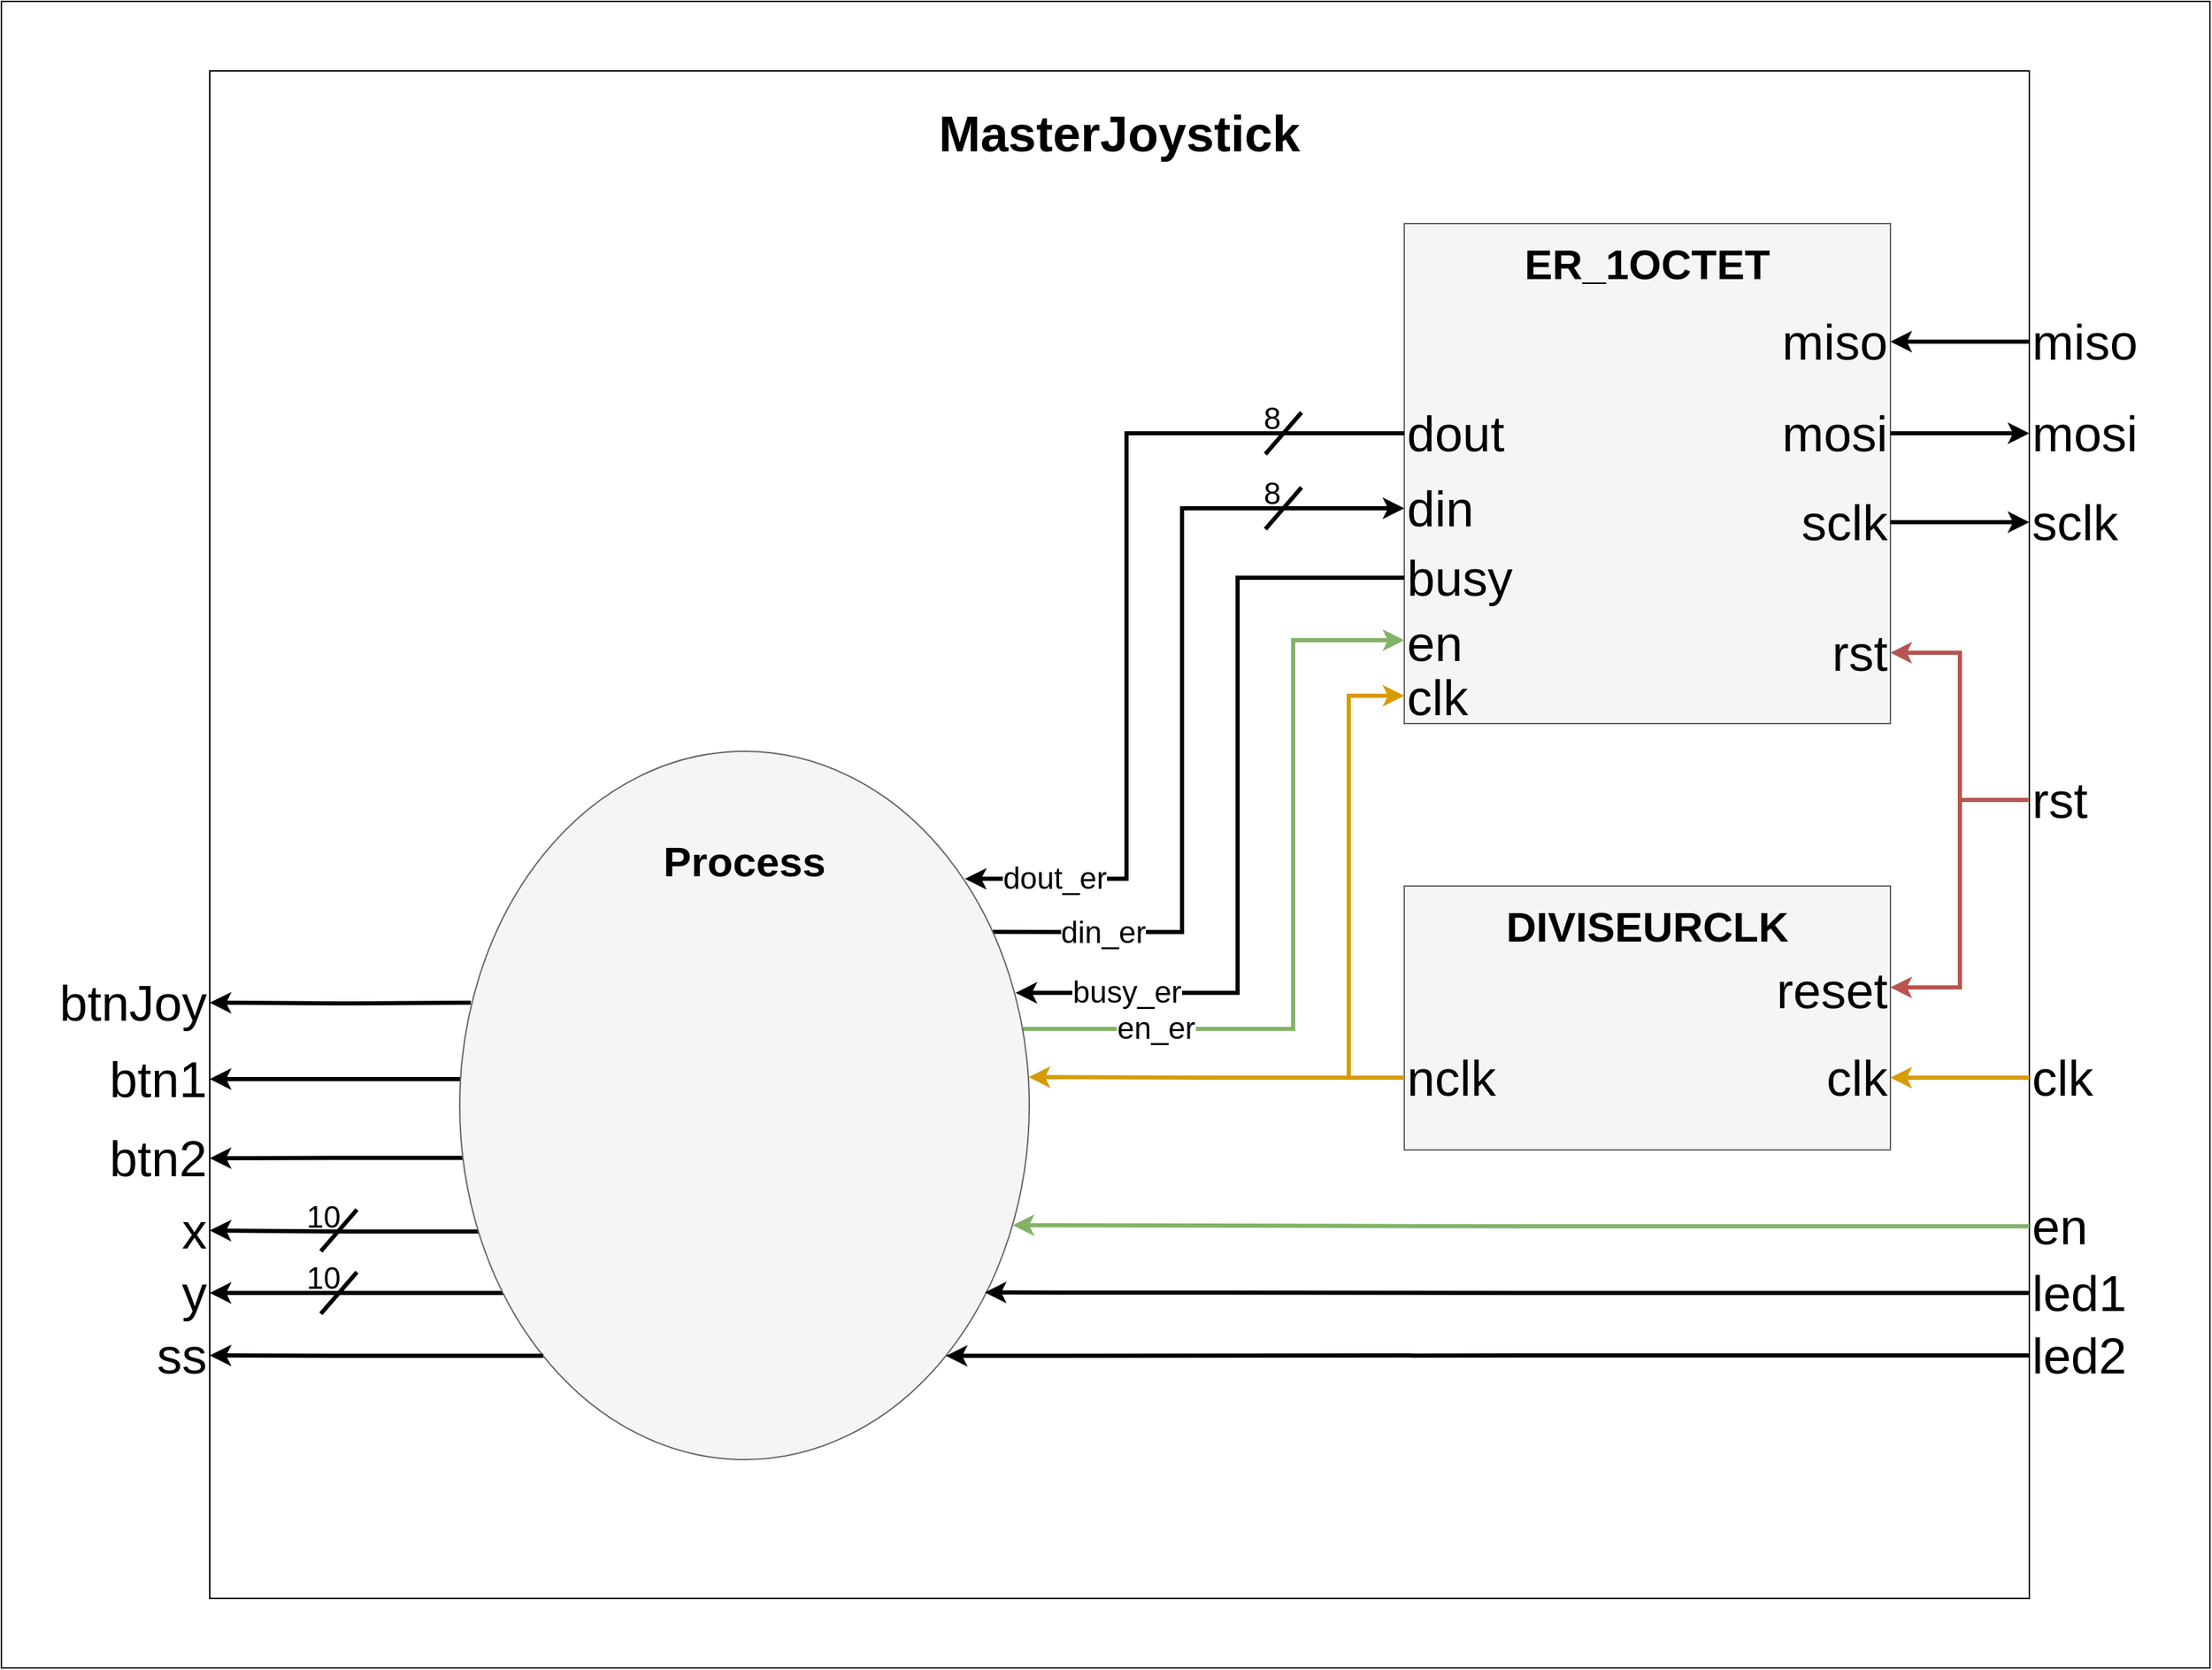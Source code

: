 <mxfile version="15.1.2" type="device"><diagram id="3j46oKGZH7V9-5iDve7l" name="Page-1"><mxGraphModel dx="3374" dy="2516" grid="1" gridSize="10" guides="1" tooltips="1" connect="1" arrows="1" fold="1" page="1" pageScale="1" pageWidth="850" pageHeight="1100" math="0" shadow="0"><root><mxCell id="0"/><mxCell id="1" parent="0"/><mxCell id="YI7Qut-KXrz667JUdll_-68" value="" style="rounded=0;whiteSpace=wrap;html=1;fontSize=15;align=right;verticalAlign=bottom;" vertex="1" parent="1"><mxGeometry x="-610" y="-50" width="1590" height="1200" as="geometry"/></mxCell><mxCell id="YI7Qut-KXrz667JUdll_-2" value="" style="rounded=0;whiteSpace=wrap;html=1;" vertex="1" parent="1"><mxGeometry x="-460" width="1310" height="1100" as="geometry"/></mxCell><mxCell id="YI7Qut-KXrz667JUdll_-4" value="&lt;b&gt;&lt;font style=&quot;font-size: 36px&quot;&gt;MasterJoystick&lt;/font&gt;&lt;/b&gt;" style="text;html=1;strokeColor=none;fillColor=none;align=center;verticalAlign=middle;whiteSpace=wrap;rounded=0;" vertex="1" parent="1"><mxGeometry x="10" y="20" width="370" height="50" as="geometry"/></mxCell><mxCell id="YI7Qut-KXrz667JUdll_-5" value="" style="rounded=0;whiteSpace=wrap;html=1;fillColor=#f5f5f5;strokeColor=#666666;fontColor=#333333;" vertex="1" parent="1"><mxGeometry x="400" y="110" width="350" height="360" as="geometry"/></mxCell><mxCell id="YI7Qut-KXrz667JUdll_-6" value="&lt;font size=&quot;1&quot;&gt;&lt;b style=&quot;font-size: 30px&quot;&gt;ER_1OCTET&lt;/b&gt;&lt;/font&gt;" style="text;html=1;strokeColor=none;fillColor=none;align=center;verticalAlign=bottom;whiteSpace=wrap;rounded=0;" vertex="1" parent="1"><mxGeometry x="400" y="110" width="350" height="50" as="geometry"/></mxCell><mxCell id="YI7Qut-KXrz667JUdll_-7" value="" style="rounded=0;whiteSpace=wrap;html=1;fillColor=#f5f5f5;strokeColor=#666666;fontColor=#333333;" vertex="1" parent="1"><mxGeometry x="400" y="587" width="350" height="190" as="geometry"/></mxCell><mxCell id="YI7Qut-KXrz667JUdll_-8" value="&lt;font size=&quot;1&quot;&gt;&lt;b style=&quot;font-size: 30px&quot;&gt;DIVISEURCLK&lt;/b&gt;&lt;/font&gt;" style="text;html=1;strokeColor=none;fillColor=none;align=center;verticalAlign=bottom;whiteSpace=wrap;rounded=0;" vertex="1" parent="1"><mxGeometry x="400" y="587" width="350" height="50" as="geometry"/></mxCell><mxCell id="YI7Qut-KXrz667JUdll_-10" style="edgeStyle=orthogonalEdgeStyle;rounded=0;orthogonalLoop=1;jettySize=auto;html=1;entryX=1;entryY=0.5;entryDx=0;entryDy=0;fontSize=32;fillColor=#f8cecc;strokeColor=#b85450;strokeWidth=3;" edge="1" parent="1" source="YI7Qut-KXrz667JUdll_-9" target="YI7Qut-KXrz667JUdll_-44"><mxGeometry relative="1" as="geometry"><Array as="points"><mxPoint x="800" y="525"/><mxPoint x="800" y="419"/></Array></mxGeometry></mxCell><mxCell id="YI7Qut-KXrz667JUdll_-23" style="edgeStyle=orthogonalEdgeStyle;rounded=0;orthogonalLoop=1;jettySize=auto;html=1;entryX=1;entryY=0.384;entryDx=0;entryDy=0;entryPerimeter=0;fontSize=36;strokeWidth=3;fillColor=#f8cecc;strokeColor=#b85450;" edge="1" parent="1" source="YI7Qut-KXrz667JUdll_-9" target="YI7Qut-KXrz667JUdll_-7"><mxGeometry relative="1" as="geometry"/></mxCell><mxCell id="YI7Qut-KXrz667JUdll_-9" value="&lt;font style=&quot;font-size: 36px;&quot;&gt;rst&lt;/font&gt;" style="text;html=1;strokeColor=none;fillColor=none;align=left;verticalAlign=middle;whiteSpace=wrap;rounded=0;fontSize=36;" vertex="1" parent="1"><mxGeometry x="850" y="510" width="90" height="30" as="geometry"/></mxCell><mxCell id="YI7Qut-KXrz667JUdll_-13" style="edgeStyle=orthogonalEdgeStyle;rounded=0;orthogonalLoop=1;jettySize=auto;html=1;entryX=1;entryY=0.5;entryDx=0;entryDy=0;fontSize=36;strokeWidth=3;fillColor=#ffe6cc;strokeColor=#d79b00;" edge="1" parent="1" source="YI7Qut-KXrz667JUdll_-12"><mxGeometry relative="1" as="geometry"><mxPoint x="750" y="725" as="targetPoint"/></mxGeometry></mxCell><mxCell id="YI7Qut-KXrz667JUdll_-12" value="clk" style="text;html=1;strokeColor=none;fillColor=none;align=left;verticalAlign=middle;whiteSpace=wrap;rounded=0;fontSize=36;" vertex="1" parent="1"><mxGeometry x="850" y="710" width="90" height="30" as="geometry"/></mxCell><mxCell id="YI7Qut-KXrz667JUdll_-16" style="edgeStyle=orthogonalEdgeStyle;rounded=0;orthogonalLoop=1;jettySize=auto;html=1;fontSize=36;strokeWidth=3;fillColor=#ffe6cc;strokeColor=#d79b00;" edge="1" parent="1" source="YI7Qut-KXrz667JUdll_-14"><mxGeometry relative="1" as="geometry"><mxPoint x="400" y="450" as="targetPoint"/><Array as="points"><mxPoint x="360" y="725"/><mxPoint x="360" y="450"/></Array></mxGeometry></mxCell><mxCell id="YI7Qut-KXrz667JUdll_-19" style="edgeStyle=orthogonalEdgeStyle;rounded=0;orthogonalLoop=1;jettySize=auto;html=1;fontSize=36;strokeWidth=3;fillColor=#ffe6cc;strokeColor=#d79b00;entryX=0.999;entryY=0.46;entryDx=0;entryDy=0;entryPerimeter=0;" edge="1" parent="1" source="YI7Qut-KXrz667JUdll_-14" target="YI7Qut-KXrz667JUdll_-17"><mxGeometry relative="1" as="geometry"><mxPoint x="132" y="725" as="targetPoint"/><Array as="points"/></mxGeometry></mxCell><mxCell id="YI7Qut-KXrz667JUdll_-14" value="nclk" style="text;html=1;strokeColor=none;fillColor=none;align=left;verticalAlign=middle;whiteSpace=wrap;rounded=0;fontSize=36;" vertex="1" parent="1"><mxGeometry x="400" y="710" width="90" height="30" as="geometry"/></mxCell><mxCell id="YI7Qut-KXrz667JUdll_-20" style="edgeStyle=orthogonalEdgeStyle;rounded=0;orthogonalLoop=1;jettySize=auto;html=1;fontSize=36;strokeWidth=3;exitX=0.989;exitY=0.392;exitDx=0;exitDy=0;exitPerimeter=0;fillColor=#d5e8d4;strokeColor=#82b366;" edge="1" parent="1" source="YI7Qut-KXrz667JUdll_-17"><mxGeometry relative="1" as="geometry"><mxPoint x="400" y="410" as="targetPoint"/><Array as="points"><mxPoint x="320" y="690"/><mxPoint x="320" y="410"/><mxPoint x="400" y="410"/></Array></mxGeometry></mxCell><mxCell id="YI7Qut-KXrz667JUdll_-72" value="en_er" style="edgeLabel;html=1;align=center;verticalAlign=middle;resizable=0;points=[];fontSize=22;" vertex="1" connectable="0" parent="YI7Qut-KXrz667JUdll_-20"><mxGeometry x="-0.609" relative="1" as="geometry"><mxPoint x="-13" as="offset"/></mxGeometry></mxCell><mxCell id="YI7Qut-KXrz667JUdll_-40" style="edgeStyle=orthogonalEdgeStyle;rounded=0;orthogonalLoop=1;jettySize=auto;html=1;exitX=0.936;exitY=0.255;exitDx=0;exitDy=0;entryX=0;entryY=0.5;entryDx=0;entryDy=0;fontSize=36;strokeWidth=3;exitPerimeter=0;" edge="1" parent="1" source="YI7Qut-KXrz667JUdll_-17" target="YI7Qut-KXrz667JUdll_-38"><mxGeometry relative="1" as="geometry"><Array as="points"><mxPoint x="240" y="620"/><mxPoint x="240" y="315"/></Array></mxGeometry></mxCell><mxCell id="YI7Qut-KXrz667JUdll_-70" value="din_er" style="edgeLabel;html=1;align=center;verticalAlign=middle;resizable=0;points=[];fontSize=22;" vertex="1" connectable="0" parent="YI7Qut-KXrz667JUdll_-40"><mxGeometry x="-0.737" y="-1" relative="1" as="geometry"><mxPoint as="offset"/></mxGeometry></mxCell><mxCell id="YI7Qut-KXrz667JUdll_-52" style="edgeStyle=orthogonalEdgeStyle;rounded=0;orthogonalLoop=1;jettySize=auto;html=1;entryX=1;entryY=0.5;entryDx=0;entryDy=0;fontSize=15;strokeWidth=3;exitX=0.039;exitY=0.678;exitDx=0;exitDy=0;exitPerimeter=0;" edge="1" parent="1" source="YI7Qut-KXrz667JUdll_-17" target="YI7Qut-KXrz667JUdll_-51"><mxGeometry relative="1" as="geometry"/></mxCell><mxCell id="YI7Qut-KXrz667JUdll_-53" style="edgeStyle=orthogonalEdgeStyle;rounded=0;orthogonalLoop=1;jettySize=auto;html=1;entryX=1;entryY=0.5;entryDx=0;entryDy=0;fontSize=15;strokeWidth=3;exitX=0.098;exitY=0.792;exitDx=0;exitDy=0;exitPerimeter=0;" edge="1" parent="1" target="YI7Qut-KXrz667JUdll_-50"><mxGeometry relative="1" as="geometry"><mxPoint x="-239.82" y="878.92" as="sourcePoint"/><Array as="points"><mxPoint x="-240" y="880"/></Array></mxGeometry></mxCell><mxCell id="YI7Qut-KXrz667JUdll_-57" style="edgeStyle=orthogonalEdgeStyle;rounded=0;orthogonalLoop=1;jettySize=auto;html=1;entryX=1;entryY=0.5;entryDx=0;entryDy=0;fontSize=15;strokeWidth=3;exitX=0.005;exitY=0.574;exitDx=0;exitDy=0;exitPerimeter=0;" edge="1" parent="1" source="YI7Qut-KXrz667JUdll_-17" target="YI7Qut-KXrz667JUdll_-54"><mxGeometry relative="1" as="geometry"/></mxCell><mxCell id="YI7Qut-KXrz667JUdll_-58" style="edgeStyle=orthogonalEdgeStyle;rounded=0;orthogonalLoop=1;jettySize=auto;html=1;fontSize=15;strokeWidth=3;" edge="1" parent="1" source="YI7Qut-KXrz667JUdll_-17" target="YI7Qut-KXrz667JUdll_-55"><mxGeometry relative="1" as="geometry"><Array as="points"><mxPoint x="-330" y="726"/><mxPoint x="-330" y="726"/></Array></mxGeometry></mxCell><mxCell id="YI7Qut-KXrz667JUdll_-59" style="edgeStyle=orthogonalEdgeStyle;rounded=0;orthogonalLoop=1;jettySize=auto;html=1;fontSize=15;strokeWidth=3;" edge="1" parent="1" target="YI7Qut-KXrz667JUdll_-56"><mxGeometry relative="1" as="geometry"><mxPoint x="-272" y="671" as="sourcePoint"/></mxGeometry></mxCell><mxCell id="YI7Qut-KXrz667JUdll_-17" value="" style="ellipse;whiteSpace=wrap;html=1;fontSize=36;verticalAlign=bottom;fillColor=#f5f5f5;strokeColor=#666666;fontColor=#333333;" vertex="1" parent="1"><mxGeometry x="-280" y="490" width="410" height="510" as="geometry"/></mxCell><mxCell id="YI7Qut-KXrz667JUdll_-18" value="&lt;font size=&quot;1&quot;&gt;&lt;b style=&quot;font-size: 30px&quot;&gt;Process&lt;/b&gt;&lt;/font&gt;" style="text;html=1;strokeColor=none;fillColor=none;align=center;verticalAlign=bottom;whiteSpace=wrap;rounded=0;" vertex="1" parent="1"><mxGeometry x="-190" y="540" width="230" height="50" as="geometry"/></mxCell><mxCell id="YI7Qut-KXrz667JUdll_-21" value="en" style="text;html=1;strokeColor=none;fillColor=none;align=left;verticalAlign=middle;whiteSpace=wrap;rounded=0;fontSize=36;" vertex="1" parent="1"><mxGeometry x="400" y="397" width="90" height="30" as="geometry"/></mxCell><mxCell id="YI7Qut-KXrz667JUdll_-22" value="clk" style="text;html=1;strokeColor=none;fillColor=none;align=left;verticalAlign=middle;whiteSpace=wrap;rounded=0;fontSize=36;" vertex="1" parent="1"><mxGeometry x="400" y="436" width="90" height="30" as="geometry"/></mxCell><mxCell id="YI7Qut-KXrz667JUdll_-24" value="clk" style="text;html=1;strokeColor=none;fillColor=none;align=right;verticalAlign=middle;whiteSpace=wrap;rounded=0;fontSize=36;" vertex="1" parent="1"><mxGeometry x="660" y="710" width="90" height="30" as="geometry"/></mxCell><mxCell id="YI7Qut-KXrz667JUdll_-25" value="reset" style="text;html=1;strokeColor=none;fillColor=none;align=right;verticalAlign=middle;whiteSpace=wrap;rounded=0;fontSize=36;" vertex="1" parent="1"><mxGeometry x="660" y="647" width="90" height="30" as="geometry"/></mxCell><mxCell id="YI7Qut-KXrz667JUdll_-29" style="edgeStyle=orthogonalEdgeStyle;rounded=0;orthogonalLoop=1;jettySize=auto;html=1;entryX=1;entryY=0.5;entryDx=0;entryDy=0;fontSize=36;strokeWidth=3;" edge="1" parent="1" source="YI7Qut-KXrz667JUdll_-27" target="YI7Qut-KXrz667JUdll_-28"><mxGeometry relative="1" as="geometry"/></mxCell><mxCell id="YI7Qut-KXrz667JUdll_-27" value="miso" style="text;html=1;strokeColor=none;fillColor=none;align=left;verticalAlign=middle;whiteSpace=wrap;rounded=0;fontSize=36;" vertex="1" parent="1"><mxGeometry x="850" y="180" width="90" height="30" as="geometry"/></mxCell><mxCell id="YI7Qut-KXrz667JUdll_-28" value="miso" style="text;html=1;strokeColor=none;fillColor=none;align=right;verticalAlign=middle;whiteSpace=wrap;rounded=0;fontSize=36;" vertex="1" parent="1"><mxGeometry x="660" y="180" width="90" height="30" as="geometry"/></mxCell><mxCell id="YI7Qut-KXrz667JUdll_-32" style="edgeStyle=orthogonalEdgeStyle;rounded=0;orthogonalLoop=1;jettySize=auto;html=1;entryX=0;entryY=0.5;entryDx=0;entryDy=0;fontSize=36;strokeWidth=3;" edge="1" parent="1" source="YI7Qut-KXrz667JUdll_-30" target="YI7Qut-KXrz667JUdll_-31"><mxGeometry relative="1" as="geometry"/></mxCell><mxCell id="YI7Qut-KXrz667JUdll_-30" value="mosi" style="text;html=1;strokeColor=none;fillColor=none;align=right;verticalAlign=middle;whiteSpace=wrap;rounded=0;fontSize=36;" vertex="1" parent="1"><mxGeometry x="660" y="246" width="90" height="30" as="geometry"/></mxCell><mxCell id="YI7Qut-KXrz667JUdll_-31" value="mosi" style="text;html=1;strokeColor=none;fillColor=none;align=left;verticalAlign=middle;whiteSpace=wrap;rounded=0;fontSize=36;" vertex="1" parent="1"><mxGeometry x="850" y="246" width="90" height="30" as="geometry"/></mxCell><mxCell id="YI7Qut-KXrz667JUdll_-35" style="edgeStyle=orthogonalEdgeStyle;rounded=0;orthogonalLoop=1;jettySize=auto;html=1;entryX=0;entryY=0.5;entryDx=0;entryDy=0;fontSize=36;strokeWidth=3;" edge="1" parent="1" source="YI7Qut-KXrz667JUdll_-33" target="YI7Qut-KXrz667JUdll_-34"><mxGeometry relative="1" as="geometry"/></mxCell><mxCell id="YI7Qut-KXrz667JUdll_-33" value="sclk" style="text;html=1;strokeColor=none;fillColor=none;align=right;verticalAlign=middle;whiteSpace=wrap;rounded=0;fontSize=36;" vertex="1" parent="1"><mxGeometry x="660" y="310" width="90" height="30" as="geometry"/></mxCell><mxCell id="YI7Qut-KXrz667JUdll_-34" value="sclk" style="text;html=1;strokeColor=none;fillColor=none;align=left;verticalAlign=middle;whiteSpace=wrap;rounded=0;fontSize=36;" vertex="1" parent="1"><mxGeometry x="850" y="310" width="90" height="30" as="geometry"/></mxCell><mxCell id="YI7Qut-KXrz667JUdll_-37" style="edgeStyle=orthogonalEdgeStyle;rounded=0;orthogonalLoop=1;jettySize=auto;html=1;entryX=0.976;entryY=0.341;entryDx=0;entryDy=0;entryPerimeter=0;fontSize=36;strokeWidth=3;" edge="1" parent="1" source="YI7Qut-KXrz667JUdll_-36" target="YI7Qut-KXrz667JUdll_-17"><mxGeometry relative="1" as="geometry"><Array as="points"><mxPoint x="280" y="365"/><mxPoint x="280" y="664"/></Array></mxGeometry></mxCell><mxCell id="YI7Qut-KXrz667JUdll_-71" value="busy_er" style="edgeLabel;html=1;align=center;verticalAlign=middle;resizable=0;points=[];fontSize=22;" vertex="1" connectable="0" parent="YI7Qut-KXrz667JUdll_-37"><mxGeometry x="0.683" relative="1" as="geometry"><mxPoint x="-12" as="offset"/></mxGeometry></mxCell><mxCell id="YI7Qut-KXrz667JUdll_-36" value="busy" style="text;html=1;strokeColor=none;fillColor=none;align=left;verticalAlign=middle;whiteSpace=wrap;rounded=0;fontSize=36;" vertex="1" parent="1"><mxGeometry x="400" y="350" width="90" height="30" as="geometry"/></mxCell><mxCell id="YI7Qut-KXrz667JUdll_-38" value="din" style="text;html=1;strokeColor=none;fillColor=none;align=left;verticalAlign=middle;whiteSpace=wrap;rounded=0;fontSize=36;" vertex="1" parent="1"><mxGeometry x="400" y="300" width="90" height="30" as="geometry"/></mxCell><mxCell id="YI7Qut-KXrz667JUdll_-41" style="edgeStyle=orthogonalEdgeStyle;rounded=0;orthogonalLoop=1;jettySize=auto;html=1;entryX=0.887;entryY=0.18;entryDx=0;entryDy=0;entryPerimeter=0;fontSize=36;strokeWidth=3;" edge="1" parent="1" source="YI7Qut-KXrz667JUdll_-39" target="YI7Qut-KXrz667JUdll_-17"><mxGeometry relative="1" as="geometry"><Array as="points"><mxPoint x="200" y="261"/><mxPoint x="200" y="582"/></Array></mxGeometry></mxCell><mxCell id="YI7Qut-KXrz667JUdll_-69" value="dout_er" style="edgeLabel;html=1;align=center;verticalAlign=middle;resizable=0;points=[];fontSize=22;" vertex="1" connectable="0" parent="YI7Qut-KXrz667JUdll_-41"><mxGeometry x="0.782" y="1" relative="1" as="geometry"><mxPoint x="-6" y="-1" as="offset"/></mxGeometry></mxCell><mxCell id="YI7Qut-KXrz667JUdll_-39" value="dout" style="text;html=1;strokeColor=none;fillColor=none;align=left;verticalAlign=middle;whiteSpace=wrap;rounded=0;fontSize=36;" vertex="1" parent="1"><mxGeometry x="400" y="246" width="90" height="30" as="geometry"/></mxCell><mxCell id="YI7Qut-KXrz667JUdll_-42" value="" style="endArrow=none;html=1;strokeWidth=3;" edge="1" parent="1"><mxGeometry width="50" height="50" relative="1" as="geometry"><mxPoint x="300" y="330" as="sourcePoint"/><mxPoint x="326" y="300" as="targetPoint"/></mxGeometry></mxCell><mxCell id="YI7Qut-KXrz667JUdll_-43" value="" style="endArrow=none;html=1;strokeWidth=3;fontSize=15;" edge="1" parent="1"><mxGeometry width="50" height="50" relative="1" as="geometry"><mxPoint x="300" y="276" as="sourcePoint"/><mxPoint x="326" y="246" as="targetPoint"/></mxGeometry></mxCell><mxCell id="YI7Qut-KXrz667JUdll_-44" value="&lt;font style=&quot;font-size: 36px;&quot;&gt;rst&lt;/font&gt;" style="text;html=1;strokeColor=none;fillColor=none;align=right;verticalAlign=middle;whiteSpace=wrap;rounded=0;fontSize=36;" vertex="1" parent="1"><mxGeometry x="660" y="404" width="90" height="30" as="geometry"/></mxCell><mxCell id="YI7Qut-KXrz667JUdll_-46" style="edgeStyle=orthogonalEdgeStyle;rounded=0;orthogonalLoop=1;jettySize=auto;html=1;fontSize=15;strokeWidth=3;fillColor=#d5e8d4;strokeColor=#82b366;entryX=0.971;entryY=0.669;entryDx=0;entryDy=0;entryPerimeter=0;" edge="1" parent="1" source="YI7Qut-KXrz667JUdll_-45" target="YI7Qut-KXrz667JUdll_-17"><mxGeometry relative="1" as="geometry"><mxPoint x="120" y="831" as="targetPoint"/><Array as="points"/></mxGeometry></mxCell><mxCell id="YI7Qut-KXrz667JUdll_-45" value="en" style="text;html=1;strokeColor=none;fillColor=none;align=left;verticalAlign=middle;whiteSpace=wrap;rounded=0;fontSize=36;" vertex="1" parent="1"><mxGeometry x="850" y="817" width="90" height="30" as="geometry"/></mxCell><mxCell id="YI7Qut-KXrz667JUdll_-50" value="y" style="text;html=1;strokeColor=none;fillColor=none;align=right;verticalAlign=middle;whiteSpace=wrap;rounded=0;fontSize=36;" vertex="1" parent="1"><mxGeometry x="-550" y="865" width="90" height="30" as="geometry"/></mxCell><mxCell id="YI7Qut-KXrz667JUdll_-51" value="x" style="text;html=1;strokeColor=none;fillColor=none;align=right;verticalAlign=middle;whiteSpace=wrap;rounded=0;fontSize=36;" vertex="1" parent="1"><mxGeometry x="-550" y="820" width="90" height="30" as="geometry"/></mxCell><mxCell id="YI7Qut-KXrz667JUdll_-54" value="btn2" style="text;html=1;strokeColor=none;fillColor=none;align=right;verticalAlign=middle;whiteSpace=wrap;rounded=0;fontSize=36;" vertex="1" parent="1"><mxGeometry x="-550" y="768" width="90" height="30" as="geometry"/></mxCell><mxCell id="YI7Qut-KXrz667JUdll_-55" value="btn1" style="text;html=1;strokeColor=none;fillColor=none;align=right;verticalAlign=middle;whiteSpace=wrap;rounded=0;fontSize=36;" vertex="1" parent="1"><mxGeometry x="-550" y="711" width="90" height="30" as="geometry"/></mxCell><mxCell id="YI7Qut-KXrz667JUdll_-56" value="btnJoy" style="text;html=1;strokeColor=none;fillColor=none;align=right;verticalAlign=middle;whiteSpace=wrap;rounded=0;fontSize=36;" vertex="1" parent="1"><mxGeometry x="-580" y="656" width="120" height="30" as="geometry"/></mxCell><mxCell id="YI7Qut-KXrz667JUdll_-61" style="edgeStyle=orthogonalEdgeStyle;rounded=0;orthogonalLoop=1;jettySize=auto;html=1;entryX=1;entryY=0.5;entryDx=0;entryDy=0;fontSize=15;strokeWidth=3;exitX=0;exitY=1;exitDx=0;exitDy=0;" edge="1" parent="1" target="YI7Qut-KXrz667JUdll_-62" source="YI7Qut-KXrz667JUdll_-17"><mxGeometry relative="1" as="geometry"><mxPoint x="-239.82" y="923.92" as="sourcePoint"/><Array as="points"/></mxGeometry></mxCell><mxCell id="YI7Qut-KXrz667JUdll_-62" value="ss" style="text;html=1;strokeColor=none;fillColor=none;align=right;verticalAlign=middle;whiteSpace=wrap;rounded=0;fontSize=36;" vertex="1" parent="1"><mxGeometry x="-550" y="910" width="90" height="30" as="geometry"/></mxCell><mxCell id="YI7Qut-KXrz667JUdll_-67" style="edgeStyle=orthogonalEdgeStyle;rounded=0;orthogonalLoop=1;jettySize=auto;html=1;entryX=0.922;entryY=0.764;entryDx=0;entryDy=0;entryPerimeter=0;fontSize=15;strokeWidth=3;" edge="1" parent="1" source="YI7Qut-KXrz667JUdll_-63" target="YI7Qut-KXrz667JUdll_-17"><mxGeometry relative="1" as="geometry"/></mxCell><mxCell id="YI7Qut-KXrz667JUdll_-63" value="led1" style="text;html=1;strokeColor=none;fillColor=none;align=left;verticalAlign=middle;whiteSpace=wrap;rounded=0;fontSize=36;" vertex="1" parent="1"><mxGeometry x="850" y="865" width="90" height="30" as="geometry"/></mxCell><mxCell id="YI7Qut-KXrz667JUdll_-66" style="edgeStyle=orthogonalEdgeStyle;rounded=0;orthogonalLoop=1;jettySize=auto;html=1;entryX=1;entryY=1;entryDx=0;entryDy=0;fontSize=15;strokeWidth=3;" edge="1" parent="1" source="YI7Qut-KXrz667JUdll_-64" target="YI7Qut-KXrz667JUdll_-17"><mxGeometry relative="1" as="geometry"/></mxCell><mxCell id="YI7Qut-KXrz667JUdll_-64" value="led2" style="text;html=1;strokeColor=none;fillColor=none;align=left;verticalAlign=middle;whiteSpace=wrap;rounded=0;fontSize=36;" vertex="1" parent="1"><mxGeometry x="850" y="910" width="90" height="30" as="geometry"/></mxCell><mxCell id="YI7Qut-KXrz667JUdll_-73" value="" style="endArrow=none;html=1;strokeWidth=3;fontSize=15;" edge="1" parent="1"><mxGeometry width="50" height="50" relative="1" as="geometry"><mxPoint x="-380" y="850" as="sourcePoint"/><mxPoint x="-354" y="820" as="targetPoint"/></mxGeometry></mxCell><mxCell id="YI7Qut-KXrz667JUdll_-74" value="" style="endArrow=none;html=1;strokeWidth=3;fontSize=15;" edge="1" parent="1"><mxGeometry width="50" height="50" relative="1" as="geometry"><mxPoint x="-380" y="895" as="sourcePoint"/><mxPoint x="-354" y="865" as="targetPoint"/></mxGeometry></mxCell><mxCell id="YI7Qut-KXrz667JUdll_-75" value="10" style="text;html=1;strokeColor=none;fillColor=none;align=center;verticalAlign=top;whiteSpace=wrap;rounded=0;fontSize=22;" vertex="1" parent="1"><mxGeometry x="-388" y="806" width="20" height="20" as="geometry"/></mxCell><mxCell id="YI7Qut-KXrz667JUdll_-76" value="10" style="text;html=1;strokeColor=none;fillColor=none;align=center;verticalAlign=top;whiteSpace=wrap;rounded=0;fontSize=22;" vertex="1" parent="1"><mxGeometry x="-388" y="850" width="20" height="20" as="geometry"/></mxCell><mxCell id="YI7Qut-KXrz667JUdll_-77" value="8" style="text;html=1;strokeColor=none;fillColor=none;align=center;verticalAlign=top;whiteSpace=wrap;rounded=0;fontSize=22;" vertex="1" parent="1"><mxGeometry x="300" y="231" width="10" height="20" as="geometry"/></mxCell><mxCell id="YI7Qut-KXrz667JUdll_-79" value="8" style="text;html=1;strokeColor=none;fillColor=none;align=center;verticalAlign=top;whiteSpace=wrap;rounded=0;fontSize=22;" vertex="1" parent="1"><mxGeometry x="300" y="285" width="10" height="20" as="geometry"/></mxCell></root></mxGraphModel></diagram></mxfile>